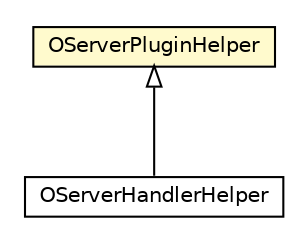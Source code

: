 #!/usr/local/bin/dot
#
# Class diagram 
# Generated by UMLGraph version R5_6-24-gf6e263 (http://www.umlgraph.org/)
#

digraph G {
	edge [fontname="Helvetica",fontsize=10,labelfontname="Helvetica",labelfontsize=10];
	node [fontname="Helvetica",fontsize=10,shape=plaintext];
	nodesep=0.25;
	ranksep=0.5;
	// com.orientechnologies.orient.server.plugin.OServerPluginHelper
	c3860662 [label=<<table title="com.orientechnologies.orient.server.plugin.OServerPluginHelper" border="0" cellborder="1" cellspacing="0" cellpadding="2" port="p" bgcolor="lemonChiffon" href="./OServerPluginHelper.html">
		<tr><td><table border="0" cellspacing="0" cellpadding="1">
<tr><td align="center" balign="center"> OServerPluginHelper </td></tr>
		</table></td></tr>
		</table>>, URL="./OServerPluginHelper.html", fontname="Helvetica", fontcolor="black", fontsize=10.0];
	// com.orientechnologies.orient.server.handler.OServerHandlerHelper
	c3860676 [label=<<table title="com.orientechnologies.orient.server.handler.OServerHandlerHelper" border="0" cellborder="1" cellspacing="0" cellpadding="2" port="p" href="../handler/OServerHandlerHelper.html">
		<tr><td><table border="0" cellspacing="0" cellpadding="1">
<tr><td align="center" balign="center"> OServerHandlerHelper </td></tr>
		</table></td></tr>
		</table>>, URL="../handler/OServerHandlerHelper.html", fontname="Helvetica", fontcolor="black", fontsize=10.0];
	//com.orientechnologies.orient.server.handler.OServerHandlerHelper extends com.orientechnologies.orient.server.plugin.OServerPluginHelper
	c3860662:p -> c3860676:p [dir=back,arrowtail=empty];
}

